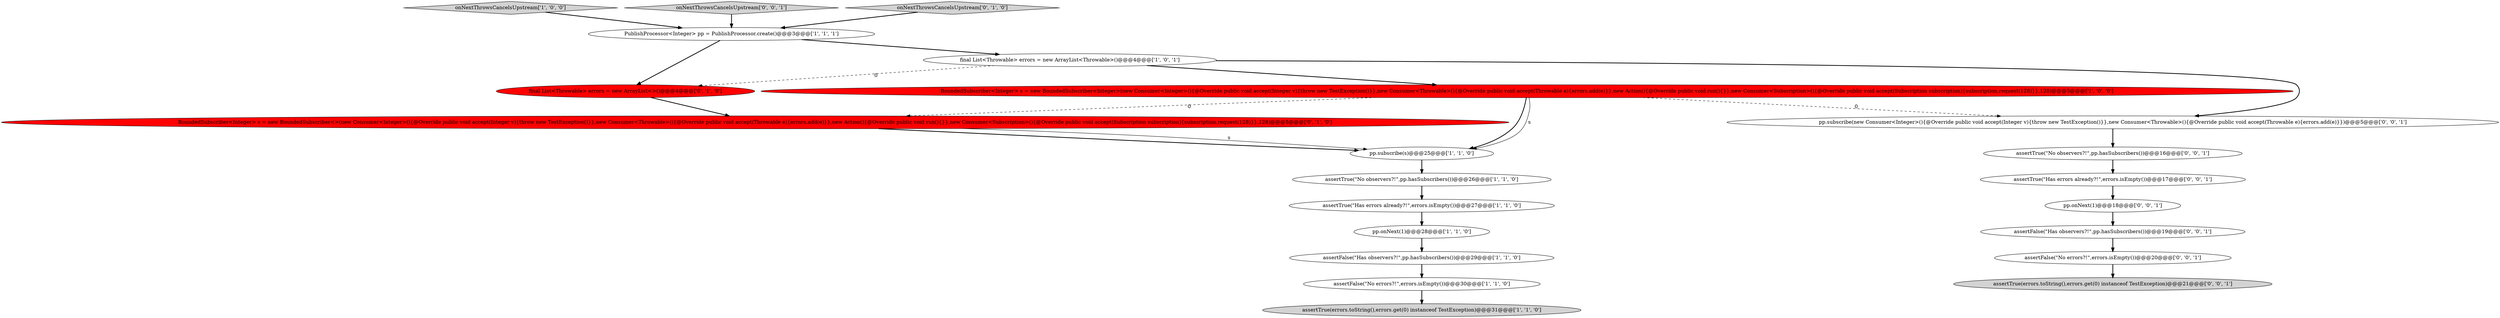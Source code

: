 digraph {
17 [style = filled, label = "pp.subscribe(new Consumer<Integer>(){@Override public void accept(Integer v){throw new TestException()}},new Consumer<Throwable>(){@Override public void accept(Throwable e){errors.add(e)}})@@@5@@@['0', '0', '1']", fillcolor = white, shape = ellipse image = "AAA0AAABBB3BBB"];
1 [style = filled, label = "pp.subscribe(s)@@@25@@@['1', '1', '0']", fillcolor = white, shape = ellipse image = "AAA0AAABBB1BBB"];
9 [style = filled, label = "assertTrue(\"No observers?!\",pp.hasSubscribers())@@@26@@@['1', '1', '0']", fillcolor = white, shape = ellipse image = "AAA0AAABBB1BBB"];
12 [style = filled, label = "BoundedSubscriber<Integer> s = new BoundedSubscriber<>(new Consumer<Integer>(){@Override public void accept(Integer v){throw new TestException()}},new Consumer<Throwable>(){@Override public void accept(Throwable e){errors.add(e)}},new Action(){@Override public void run(){}},new Consumer<Subscription>(){@Override public void accept(Subscription subscription){subscription.request(128)}},128)@@@5@@@['0', '1', '0']", fillcolor = red, shape = ellipse image = "AAA1AAABBB2BBB"];
19 [style = filled, label = "assertFalse(\"Has observers?!\",pp.hasSubscribers())@@@19@@@['0', '0', '1']", fillcolor = white, shape = ellipse image = "AAA0AAABBB3BBB"];
0 [style = filled, label = "BoundedSubscriber<Integer> s = new BoundedSubscriber<Integer>(new Consumer<Integer>(){@Override public void accept(Integer v){throw new TestException()}},new Consumer<Throwable>(){@Override public void accept(Throwable e){errors.add(e)}},new Action(){@Override public void run(){}},new Consumer<Subscription>(){@Override public void accept(Subscription subscription){subscription.request(128)}},128)@@@5@@@['1', '0', '0']", fillcolor = red, shape = ellipse image = "AAA1AAABBB1BBB"];
4 [style = filled, label = "pp.onNext(1)@@@28@@@['1', '1', '0']", fillcolor = white, shape = ellipse image = "AAA0AAABBB1BBB"];
16 [style = filled, label = "pp.onNext(1)@@@18@@@['0', '0', '1']", fillcolor = white, shape = ellipse image = "AAA0AAABBB3BBB"];
5 [style = filled, label = "onNextThrowsCancelsUpstream['1', '0', '0']", fillcolor = lightgray, shape = diamond image = "AAA0AAABBB1BBB"];
21 [style = filled, label = "onNextThrowsCancelsUpstream['0', '0', '1']", fillcolor = lightgray, shape = diamond image = "AAA0AAABBB3BBB"];
15 [style = filled, label = "assertTrue(\"Has errors already?!\",errors.isEmpty())@@@17@@@['0', '0', '1']", fillcolor = white, shape = ellipse image = "AAA0AAABBB3BBB"];
13 [style = filled, label = "onNextThrowsCancelsUpstream['0', '1', '0']", fillcolor = lightgray, shape = diamond image = "AAA0AAABBB2BBB"];
10 [style = filled, label = "assertFalse(\"No errors?!\",errors.isEmpty())@@@30@@@['1', '1', '0']", fillcolor = white, shape = ellipse image = "AAA0AAABBB1BBB"];
8 [style = filled, label = "assertTrue(errors.toString(),errors.get(0) instanceof TestException)@@@31@@@['1', '1', '0']", fillcolor = lightgray, shape = ellipse image = "AAA0AAABBB1BBB"];
20 [style = filled, label = "assertTrue(\"No observers?!\",pp.hasSubscribers())@@@16@@@['0', '0', '1']", fillcolor = white, shape = ellipse image = "AAA0AAABBB3BBB"];
3 [style = filled, label = "assertFalse(\"Has observers?!\",pp.hasSubscribers())@@@29@@@['1', '1', '0']", fillcolor = white, shape = ellipse image = "AAA0AAABBB1BBB"];
11 [style = filled, label = "final List<Throwable> errors = new ArrayList<>()@@@4@@@['0', '1', '0']", fillcolor = red, shape = ellipse image = "AAA1AAABBB2BBB"];
6 [style = filled, label = "PublishProcessor<Integer> pp = PublishProcessor.create()@@@3@@@['1', '1', '1']", fillcolor = white, shape = ellipse image = "AAA0AAABBB1BBB"];
2 [style = filled, label = "assertTrue(\"Has errors already?!\",errors.isEmpty())@@@27@@@['1', '1', '0']", fillcolor = white, shape = ellipse image = "AAA0AAABBB1BBB"];
7 [style = filled, label = "final List<Throwable> errors = new ArrayList<Throwable>()@@@4@@@['1', '0', '1']", fillcolor = white, shape = ellipse image = "AAA0AAABBB1BBB"];
18 [style = filled, label = "assertFalse(\"No errors?!\",errors.isEmpty())@@@20@@@['0', '0', '1']", fillcolor = white, shape = ellipse image = "AAA0AAABBB3BBB"];
14 [style = filled, label = "assertTrue(errors.toString(),errors.get(0) instanceof TestException)@@@21@@@['0', '0', '1']", fillcolor = lightgray, shape = ellipse image = "AAA0AAABBB3BBB"];
12->1 [style = solid, label="s"];
4->3 [style = bold, label=""];
19->18 [style = bold, label=""];
7->17 [style = bold, label=""];
21->6 [style = bold, label=""];
9->2 [style = bold, label=""];
7->11 [style = dashed, label="0"];
7->0 [style = bold, label=""];
11->12 [style = bold, label=""];
0->12 [style = dashed, label="0"];
16->19 [style = bold, label=""];
15->16 [style = bold, label=""];
12->1 [style = bold, label=""];
2->4 [style = bold, label=""];
0->17 [style = dashed, label="0"];
1->9 [style = bold, label=""];
3->10 [style = bold, label=""];
5->6 [style = bold, label=""];
10->8 [style = bold, label=""];
0->1 [style = bold, label=""];
6->11 [style = bold, label=""];
0->1 [style = solid, label="s"];
13->6 [style = bold, label=""];
6->7 [style = bold, label=""];
20->15 [style = bold, label=""];
18->14 [style = bold, label=""];
17->20 [style = bold, label=""];
}
